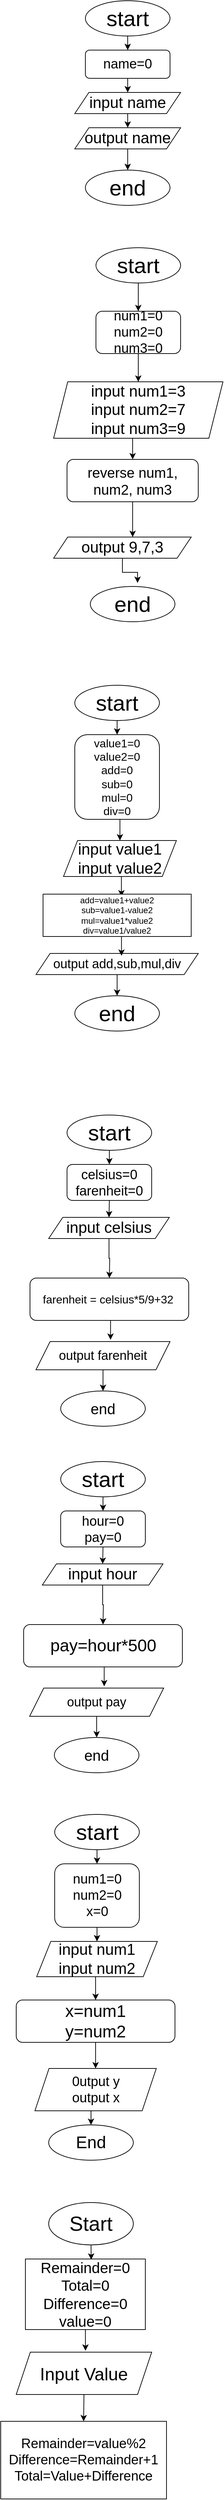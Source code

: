 <mxfile version="13.7.7" type="github">
  <diagram id="C5RBs43oDa-KdzZeNtuy" name="Page-1">
    <mxGraphModel dx="1021" dy="529" grid="1" gridSize="10" guides="1" tooltips="1" connect="1" arrows="1" fold="1" page="1" pageScale="1" pageWidth="827" pageHeight="1169" math="0" shadow="0">
      <root>
        <mxCell id="WIyWlLk6GJQsqaUBKTNV-0" />
        <mxCell id="WIyWlLk6GJQsqaUBKTNV-1" parent="WIyWlLk6GJQsqaUBKTNV-0" />
        <mxCell id="19zZXmLFdvQ2Qfa06ooZ-6" style="edgeStyle=orthogonalEdgeStyle;rounded=0;orthogonalLoop=1;jettySize=auto;html=1;exitX=0.5;exitY=1;exitDx=0;exitDy=0;entryX=0.5;entryY=0;entryDx=0;entryDy=0;" edge="1" parent="WIyWlLk6GJQsqaUBKTNV-1" source="WIyWlLk6GJQsqaUBKTNV-7" target="19zZXmLFdvQ2Qfa06ooZ-1">
          <mxGeometry relative="1" as="geometry" />
        </mxCell>
        <mxCell id="WIyWlLk6GJQsqaUBKTNV-7" value="&lt;font style=&quot;font-size: 19px&quot;&gt;name=0&lt;/font&gt;" style="rounded=1;whiteSpace=wrap;html=1;fontSize=12;glass=0;strokeWidth=1;shadow=0;" parent="WIyWlLk6GJQsqaUBKTNV-1" vertex="1">
          <mxGeometry x="380" y="100" width="120" height="40" as="geometry" />
        </mxCell>
        <mxCell id="19zZXmLFdvQ2Qfa06ooZ-0" value="&lt;font style=&quot;font-size: 31px&quot;&gt;start&lt;/font&gt;" style="ellipse;whiteSpace=wrap;html=1;" vertex="1" parent="WIyWlLk6GJQsqaUBKTNV-1">
          <mxGeometry x="380" y="30" width="120" height="50" as="geometry" />
        </mxCell>
        <mxCell id="19zZXmLFdvQ2Qfa06ooZ-8" style="edgeStyle=orthogonalEdgeStyle;rounded=0;orthogonalLoop=1;jettySize=auto;html=1;exitX=0.5;exitY=1;exitDx=0;exitDy=0;entryX=0.5;entryY=0;entryDx=0;entryDy=0;" edge="1" parent="WIyWlLk6GJQsqaUBKTNV-1" source="19zZXmLFdvQ2Qfa06ooZ-1" target="19zZXmLFdvQ2Qfa06ooZ-7">
          <mxGeometry relative="1" as="geometry" />
        </mxCell>
        <mxCell id="19zZXmLFdvQ2Qfa06ooZ-1" value="&lt;font style=&quot;font-size: 22px&quot;&gt;input name&lt;/font&gt;" style="shape=parallelogram;perimeter=parallelogramPerimeter;whiteSpace=wrap;html=1;fixedSize=1;" vertex="1" parent="WIyWlLk6GJQsqaUBKTNV-1">
          <mxGeometry x="365" y="160" width="150" height="30" as="geometry" />
        </mxCell>
        <mxCell id="19zZXmLFdvQ2Qfa06ooZ-3" value="" style="endArrow=classic;html=1;exitX=0.5;exitY=1;exitDx=0;exitDy=0;" edge="1" parent="WIyWlLk6GJQsqaUBKTNV-1" source="19zZXmLFdvQ2Qfa06ooZ-0">
          <mxGeometry width="50" height="50" relative="1" as="geometry">
            <mxPoint x="390" y="150" as="sourcePoint" />
            <mxPoint x="440" y="100" as="targetPoint" />
          </mxGeometry>
        </mxCell>
        <mxCell id="19zZXmLFdvQ2Qfa06ooZ-10" style="edgeStyle=orthogonalEdgeStyle;rounded=0;orthogonalLoop=1;jettySize=auto;html=1;exitX=0.5;exitY=1;exitDx=0;exitDy=0;entryX=0.5;entryY=0;entryDx=0;entryDy=0;" edge="1" parent="WIyWlLk6GJQsqaUBKTNV-1" source="19zZXmLFdvQ2Qfa06ooZ-7" target="19zZXmLFdvQ2Qfa06ooZ-9">
          <mxGeometry relative="1" as="geometry" />
        </mxCell>
        <mxCell id="19zZXmLFdvQ2Qfa06ooZ-7" value="&lt;font style=&quot;font-size: 22px&quot;&gt;output name&lt;/font&gt;" style="shape=parallelogram;perimeter=parallelogramPerimeter;whiteSpace=wrap;html=1;fixedSize=1;" vertex="1" parent="WIyWlLk6GJQsqaUBKTNV-1">
          <mxGeometry x="365" y="210" width="150" height="30" as="geometry" />
        </mxCell>
        <mxCell id="19zZXmLFdvQ2Qfa06ooZ-9" value="&lt;font style=&quot;font-size: 31px&quot;&gt;end&lt;/font&gt;" style="ellipse;whiteSpace=wrap;html=1;" vertex="1" parent="WIyWlLk6GJQsqaUBKTNV-1">
          <mxGeometry x="380" y="270" width="120" height="50" as="geometry" />
        </mxCell>
        <mxCell id="19zZXmLFdvQ2Qfa06ooZ-11" style="edgeStyle=orthogonalEdgeStyle;rounded=0;orthogonalLoop=1;jettySize=auto;html=1;exitX=0.5;exitY=1;exitDx=0;exitDy=0;entryX=0.5;entryY=0;entryDx=0;entryDy=0;" edge="1" parent="WIyWlLk6GJQsqaUBKTNV-1" source="19zZXmLFdvQ2Qfa06ooZ-12" target="19zZXmLFdvQ2Qfa06ooZ-15">
          <mxGeometry relative="1" as="geometry" />
        </mxCell>
        <mxCell id="19zZXmLFdvQ2Qfa06ooZ-12" value="&lt;font style=&quot;font-size: 19px&quot;&gt;num1=0&lt;br&gt;num2=0&lt;br&gt;num3=0&lt;br&gt;&lt;/font&gt;" style="rounded=1;whiteSpace=wrap;html=1;fontSize=12;glass=0;strokeWidth=1;shadow=0;" vertex="1" parent="WIyWlLk6GJQsqaUBKTNV-1">
          <mxGeometry x="395" y="470" width="120" height="60" as="geometry" />
        </mxCell>
        <mxCell id="19zZXmLFdvQ2Qfa06ooZ-13" value="&lt;font style=&quot;font-size: 31px&quot;&gt;start&lt;/font&gt;" style="ellipse;whiteSpace=wrap;html=1;" vertex="1" parent="WIyWlLk6GJQsqaUBKTNV-1">
          <mxGeometry x="395" y="380" width="120" height="50" as="geometry" />
        </mxCell>
        <mxCell id="19zZXmLFdvQ2Qfa06ooZ-22" style="edgeStyle=orthogonalEdgeStyle;rounded=0;orthogonalLoop=1;jettySize=auto;html=1;exitX=0.5;exitY=1;exitDx=0;exitDy=0;entryX=0.5;entryY=0;entryDx=0;entryDy=0;" edge="1" parent="WIyWlLk6GJQsqaUBKTNV-1" source="19zZXmLFdvQ2Qfa06ooZ-15" target="19zZXmLFdvQ2Qfa06ooZ-21">
          <mxGeometry relative="1" as="geometry" />
        </mxCell>
        <mxCell id="19zZXmLFdvQ2Qfa06ooZ-15" value="&lt;font style=&quot;font-size: 22px&quot;&gt;input num1=3&lt;br&gt;input num2=7&lt;br&gt;input num3=9&lt;br&gt;&lt;/font&gt;" style="shape=parallelogram;perimeter=parallelogramPerimeter;whiteSpace=wrap;html=1;fixedSize=1;" vertex="1" parent="WIyWlLk6GJQsqaUBKTNV-1">
          <mxGeometry x="335" y="570" width="240" height="80" as="geometry" />
        </mxCell>
        <mxCell id="19zZXmLFdvQ2Qfa06ooZ-16" value="" style="endArrow=classic;html=1;exitX=0.5;exitY=1;exitDx=0;exitDy=0;" edge="1" parent="WIyWlLk6GJQsqaUBKTNV-1" source="19zZXmLFdvQ2Qfa06ooZ-13">
          <mxGeometry width="50" height="50" relative="1" as="geometry">
            <mxPoint x="405" y="550" as="sourcePoint" />
            <mxPoint x="455" y="470" as="targetPoint" />
          </mxGeometry>
        </mxCell>
        <mxCell id="19zZXmLFdvQ2Qfa06ooZ-27" style="edgeStyle=orthogonalEdgeStyle;rounded=0;orthogonalLoop=1;jettySize=auto;html=1;exitX=0.5;exitY=1;exitDx=0;exitDy=0;entryX=0.558;entryY=-0.1;entryDx=0;entryDy=0;entryPerimeter=0;" edge="1" parent="WIyWlLk6GJQsqaUBKTNV-1" source="19zZXmLFdvQ2Qfa06ooZ-18" target="19zZXmLFdvQ2Qfa06ooZ-19">
          <mxGeometry relative="1" as="geometry" />
        </mxCell>
        <mxCell id="19zZXmLFdvQ2Qfa06ooZ-18" value="&lt;font style=&quot;font-size: 22px&quot;&gt;output 9,7,3&lt;/font&gt;" style="shape=parallelogram;perimeter=parallelogramPerimeter;whiteSpace=wrap;html=1;fixedSize=1;" vertex="1" parent="WIyWlLk6GJQsqaUBKTNV-1">
          <mxGeometry x="335" y="790" width="195" height="30" as="geometry" />
        </mxCell>
        <mxCell id="19zZXmLFdvQ2Qfa06ooZ-19" value="&lt;font style=&quot;font-size: 31px&quot;&gt;end&lt;/font&gt;" style="ellipse;whiteSpace=wrap;html=1;" vertex="1" parent="WIyWlLk6GJQsqaUBKTNV-1">
          <mxGeometry x="387" y="860" width="120" height="50" as="geometry" />
        </mxCell>
        <mxCell id="19zZXmLFdvQ2Qfa06ooZ-24" style="edgeStyle=orthogonalEdgeStyle;rounded=0;orthogonalLoop=1;jettySize=auto;html=1;exitX=0.5;exitY=1;exitDx=0;exitDy=0;" edge="1" parent="WIyWlLk6GJQsqaUBKTNV-1" source="19zZXmLFdvQ2Qfa06ooZ-21">
          <mxGeometry relative="1" as="geometry">
            <mxPoint x="447" y="790" as="targetPoint" />
          </mxGeometry>
        </mxCell>
        <mxCell id="19zZXmLFdvQ2Qfa06ooZ-21" value="&lt;font style=&quot;font-size: 20px&quot;&gt;reverse num1, num2, num3&lt;/font&gt;" style="rounded=1;whiteSpace=wrap;html=1;" vertex="1" parent="WIyWlLk6GJQsqaUBKTNV-1">
          <mxGeometry x="354" y="680" width="186" height="60" as="geometry" />
        </mxCell>
        <mxCell id="19zZXmLFdvQ2Qfa06ooZ-28" style="edgeStyle=orthogonalEdgeStyle;rounded=0;orthogonalLoop=1;jettySize=auto;html=1;exitX=0.5;exitY=1;exitDx=0;exitDy=0;entryX=0.5;entryY=0;entryDx=0;entryDy=0;" edge="1" parent="WIyWlLk6GJQsqaUBKTNV-1" source="19zZXmLFdvQ2Qfa06ooZ-29" target="19zZXmLFdvQ2Qfa06ooZ-32">
          <mxGeometry relative="1" as="geometry" />
        </mxCell>
        <mxCell id="19zZXmLFdvQ2Qfa06ooZ-29" value="&lt;font style=&quot;font-size: 16px&quot;&gt;value1=0&lt;br&gt;value2=0&lt;br&gt;add=0&lt;br&gt;sub=0&lt;br&gt;mul=0&lt;br&gt;div=0&lt;br&gt;&lt;/font&gt;" style="rounded=1;whiteSpace=wrap;html=1;fontSize=12;glass=0;strokeWidth=1;shadow=0;" vertex="1" parent="WIyWlLk6GJQsqaUBKTNV-1">
          <mxGeometry x="365" y="1070" width="120" height="120" as="geometry" />
        </mxCell>
        <mxCell id="19zZXmLFdvQ2Qfa06ooZ-30" value="&lt;font style=&quot;font-size: 31px&quot;&gt;start&lt;/font&gt;" style="ellipse;whiteSpace=wrap;html=1;" vertex="1" parent="WIyWlLk6GJQsqaUBKTNV-1">
          <mxGeometry x="365" y="1000" width="120" height="50" as="geometry" />
        </mxCell>
        <mxCell id="19zZXmLFdvQ2Qfa06ooZ-39" style="edgeStyle=orthogonalEdgeStyle;rounded=0;orthogonalLoop=1;jettySize=auto;html=1;exitX=0.5;exitY=1;exitDx=0;exitDy=0;entryX=0.529;entryY=0.056;entryDx=0;entryDy=0;entryPerimeter=0;" edge="1" parent="WIyWlLk6GJQsqaUBKTNV-1" source="19zZXmLFdvQ2Qfa06ooZ-32" target="19zZXmLFdvQ2Qfa06ooZ-37">
          <mxGeometry relative="1" as="geometry" />
        </mxCell>
        <mxCell id="19zZXmLFdvQ2Qfa06ooZ-32" value="&lt;font style=&quot;font-size: 22px&quot;&gt;input value1&lt;br&gt;input value2&lt;br&gt;&lt;/font&gt;" style="shape=parallelogram;perimeter=parallelogramPerimeter;whiteSpace=wrap;html=1;fixedSize=1;" vertex="1" parent="WIyWlLk6GJQsqaUBKTNV-1">
          <mxGeometry x="349" y="1220" width="160" height="51" as="geometry" />
        </mxCell>
        <mxCell id="19zZXmLFdvQ2Qfa06ooZ-33" value="" style="endArrow=classic;html=1;exitX=0.5;exitY=1;exitDx=0;exitDy=0;" edge="1" parent="WIyWlLk6GJQsqaUBKTNV-1" source="19zZXmLFdvQ2Qfa06ooZ-30">
          <mxGeometry width="50" height="50" relative="1" as="geometry">
            <mxPoint x="375" y="1120" as="sourcePoint" />
            <mxPoint x="425" y="1070" as="targetPoint" />
          </mxGeometry>
        </mxCell>
        <mxCell id="19zZXmLFdvQ2Qfa06ooZ-41" style="edgeStyle=orthogonalEdgeStyle;rounded=0;orthogonalLoop=1;jettySize=auto;html=1;exitX=0.5;exitY=1;exitDx=0;exitDy=0;entryX=0.5;entryY=0;entryDx=0;entryDy=0;" edge="1" parent="WIyWlLk6GJQsqaUBKTNV-1" source="19zZXmLFdvQ2Qfa06ooZ-35" target="19zZXmLFdvQ2Qfa06ooZ-36">
          <mxGeometry relative="1" as="geometry" />
        </mxCell>
        <mxCell id="19zZXmLFdvQ2Qfa06ooZ-35" value="&lt;font style=&quot;font-size: 18px&quot;&gt;output add,sub,mul,div&lt;/font&gt;" style="shape=parallelogram;perimeter=parallelogramPerimeter;whiteSpace=wrap;html=1;fixedSize=1;" vertex="1" parent="WIyWlLk6GJQsqaUBKTNV-1">
          <mxGeometry x="310" y="1380" width="230" height="30" as="geometry" />
        </mxCell>
        <mxCell id="19zZXmLFdvQ2Qfa06ooZ-36" value="&lt;font style=&quot;font-size: 31px&quot;&gt;end&lt;/font&gt;" style="ellipse;whiteSpace=wrap;html=1;" vertex="1" parent="WIyWlLk6GJQsqaUBKTNV-1">
          <mxGeometry x="365" y="1440" width="120" height="50" as="geometry" />
        </mxCell>
        <mxCell id="19zZXmLFdvQ2Qfa06ooZ-40" style="edgeStyle=orthogonalEdgeStyle;rounded=0;orthogonalLoop=1;jettySize=auto;html=1;exitX=0.5;exitY=1;exitDx=0;exitDy=0;entryX=0.527;entryY=0.111;entryDx=0;entryDy=0;entryPerimeter=0;" edge="1" parent="WIyWlLk6GJQsqaUBKTNV-1" source="19zZXmLFdvQ2Qfa06ooZ-37" target="19zZXmLFdvQ2Qfa06ooZ-35">
          <mxGeometry relative="1" as="geometry" />
        </mxCell>
        <mxCell id="19zZXmLFdvQ2Qfa06ooZ-37" value="add=value1+value2&lt;br&gt;sub=value1-value2&lt;br&gt;mul=value1*value2&lt;br&gt;div=value1/value2" style="rounded=0;whiteSpace=wrap;html=1;" vertex="1" parent="WIyWlLk6GJQsqaUBKTNV-1">
          <mxGeometry x="320" y="1296" width="210" height="60" as="geometry" />
        </mxCell>
        <mxCell id="19zZXmLFdvQ2Qfa06ooZ-42" style="edgeStyle=orthogonalEdgeStyle;rounded=0;orthogonalLoop=1;jettySize=auto;html=1;exitX=0.5;exitY=1;exitDx=0;exitDy=0;entryX=0.5;entryY=0;entryDx=0;entryDy=0;" edge="1" parent="WIyWlLk6GJQsqaUBKTNV-1" source="19zZXmLFdvQ2Qfa06ooZ-43" target="19zZXmLFdvQ2Qfa06ooZ-46">
          <mxGeometry relative="1" as="geometry" />
        </mxCell>
        <mxCell id="19zZXmLFdvQ2Qfa06ooZ-43" value="&lt;font style=&quot;font-size: 19px&quot;&gt;celsius=0&lt;br&gt;farenheit=0&lt;br&gt;&lt;/font&gt;" style="rounded=1;whiteSpace=wrap;html=1;fontSize=12;glass=0;strokeWidth=1;shadow=0;" vertex="1" parent="WIyWlLk6GJQsqaUBKTNV-1">
          <mxGeometry x="354" y="1679" width="120" height="51" as="geometry" />
        </mxCell>
        <mxCell id="19zZXmLFdvQ2Qfa06ooZ-44" value="&lt;font style=&quot;font-size: 31px&quot;&gt;start&lt;/font&gt;" style="ellipse;whiteSpace=wrap;html=1;" vertex="1" parent="WIyWlLk6GJQsqaUBKTNV-1">
          <mxGeometry x="354" y="1609" width="120" height="50" as="geometry" />
        </mxCell>
        <mxCell id="19zZXmLFdvQ2Qfa06ooZ-45" style="edgeStyle=orthogonalEdgeStyle;rounded=0;orthogonalLoop=1;jettySize=auto;html=1;exitX=0.5;exitY=1;exitDx=0;exitDy=0;entryX=0.5;entryY=0;entryDx=0;entryDy=0;" edge="1" parent="WIyWlLk6GJQsqaUBKTNV-1" source="19zZXmLFdvQ2Qfa06ooZ-46">
          <mxGeometry relative="1" as="geometry">
            <mxPoint x="414" y="1840" as="targetPoint" />
          </mxGeometry>
        </mxCell>
        <mxCell id="19zZXmLFdvQ2Qfa06ooZ-46" value="&lt;font style=&quot;font-size: 22px&quot;&gt;input celsius&lt;/font&gt;" style="shape=parallelogram;perimeter=parallelogramPerimeter;whiteSpace=wrap;html=1;fixedSize=1;" vertex="1" parent="WIyWlLk6GJQsqaUBKTNV-1">
          <mxGeometry x="328" y="1754" width="171" height="30" as="geometry" />
        </mxCell>
        <mxCell id="19zZXmLFdvQ2Qfa06ooZ-47" value="" style="endArrow=classic;html=1;exitX=0.5;exitY=1;exitDx=0;exitDy=0;" edge="1" parent="WIyWlLk6GJQsqaUBKTNV-1" source="19zZXmLFdvQ2Qfa06ooZ-44">
          <mxGeometry width="50" height="50" relative="1" as="geometry">
            <mxPoint x="364" y="1729" as="sourcePoint" />
            <mxPoint x="414" y="1679" as="targetPoint" />
          </mxGeometry>
        </mxCell>
        <mxCell id="19zZXmLFdvQ2Qfa06ooZ-54" value="" style="edgeStyle=orthogonalEdgeStyle;rounded=0;orthogonalLoop=1;jettySize=auto;html=1;entryX=0.572;entryY=-0.062;entryDx=0;entryDy=0;entryPerimeter=0;" edge="1" parent="WIyWlLk6GJQsqaUBKTNV-1">
          <mxGeometry relative="1" as="geometry">
            <mxPoint x="411.0" y="1900" as="sourcePoint" />
            <mxPoint x="415.68" y="1927.52" as="targetPoint" />
          </mxGeometry>
        </mxCell>
        <mxCell id="19zZXmLFdvQ2Qfa06ooZ-52" value="&lt;font style=&quot;font-size: 16px&quot;&gt;farenheit = celsius*5/9+32&amp;nbsp;&lt;/font&gt;" style="rounded=1;whiteSpace=wrap;html=1;" vertex="1" parent="WIyWlLk6GJQsqaUBKTNV-1">
          <mxGeometry x="301.5" y="1840" width="225" height="60" as="geometry" />
        </mxCell>
        <mxCell id="19zZXmLFdvQ2Qfa06ooZ-56" style="edgeStyle=orthogonalEdgeStyle;rounded=0;orthogonalLoop=1;jettySize=auto;html=1;exitX=0.5;exitY=1;exitDx=0;exitDy=0;entryX=0.5;entryY=0;entryDx=0;entryDy=0;" edge="1" parent="WIyWlLk6GJQsqaUBKTNV-1" source="19zZXmLFdvQ2Qfa06ooZ-53" target="19zZXmLFdvQ2Qfa06ooZ-55">
          <mxGeometry relative="1" as="geometry" />
        </mxCell>
        <mxCell id="19zZXmLFdvQ2Qfa06ooZ-53" value="&lt;font style=&quot;font-size: 18px&quot;&gt;output farenheit&lt;/font&gt;" style="shape=parallelogram;perimeter=parallelogramPerimeter;whiteSpace=wrap;html=1;fixedSize=1;" vertex="1" parent="WIyWlLk6GJQsqaUBKTNV-1">
          <mxGeometry x="310" y="1930" width="190" height="40" as="geometry" />
        </mxCell>
        <mxCell id="19zZXmLFdvQ2Qfa06ooZ-55" value="&lt;font style=&quot;font-size: 21px&quot;&gt;end&lt;/font&gt;" style="ellipse;whiteSpace=wrap;html=1;" vertex="1" parent="WIyWlLk6GJQsqaUBKTNV-1">
          <mxGeometry x="345" y="2000" width="120" height="50" as="geometry" />
        </mxCell>
        <mxCell id="19zZXmLFdvQ2Qfa06ooZ-57" style="edgeStyle=orthogonalEdgeStyle;rounded=0;orthogonalLoop=1;jettySize=auto;html=1;exitX=0.5;exitY=1;exitDx=0;exitDy=0;entryX=0.5;entryY=0;entryDx=0;entryDy=0;" edge="1" parent="WIyWlLk6GJQsqaUBKTNV-1" source="19zZXmLFdvQ2Qfa06ooZ-58" target="19zZXmLFdvQ2Qfa06ooZ-61">
          <mxGeometry relative="1" as="geometry" />
        </mxCell>
        <mxCell id="19zZXmLFdvQ2Qfa06ooZ-58" value="&lt;font style=&quot;font-size: 19px&quot;&gt;hour=0&lt;br&gt;pay=0&lt;br&gt;&lt;/font&gt;" style="rounded=1;whiteSpace=wrap;html=1;fontSize=12;glass=0;strokeWidth=1;shadow=0;" vertex="1" parent="WIyWlLk6GJQsqaUBKTNV-1">
          <mxGeometry x="345" y="2170" width="120" height="51" as="geometry" />
        </mxCell>
        <mxCell id="19zZXmLFdvQ2Qfa06ooZ-59" value="&lt;font style=&quot;font-size: 31px&quot;&gt;start&lt;/font&gt;" style="ellipse;whiteSpace=wrap;html=1;" vertex="1" parent="WIyWlLk6GJQsqaUBKTNV-1">
          <mxGeometry x="345" y="2100" width="120" height="50" as="geometry" />
        </mxCell>
        <mxCell id="19zZXmLFdvQ2Qfa06ooZ-60" style="edgeStyle=orthogonalEdgeStyle;rounded=0;orthogonalLoop=1;jettySize=auto;html=1;exitX=0.5;exitY=1;exitDx=0;exitDy=0;entryX=0.5;entryY=0;entryDx=0;entryDy=0;" edge="1" parent="WIyWlLk6GJQsqaUBKTNV-1" source="19zZXmLFdvQ2Qfa06ooZ-61">
          <mxGeometry relative="1" as="geometry">
            <mxPoint x="405" y="2331" as="targetPoint" />
          </mxGeometry>
        </mxCell>
        <mxCell id="19zZXmLFdvQ2Qfa06ooZ-61" value="&lt;font style=&quot;font-size: 22px&quot;&gt;input hour&lt;/font&gt;" style="shape=parallelogram;perimeter=parallelogramPerimeter;whiteSpace=wrap;html=1;fixedSize=1;" vertex="1" parent="WIyWlLk6GJQsqaUBKTNV-1">
          <mxGeometry x="319" y="2245" width="171" height="30" as="geometry" />
        </mxCell>
        <mxCell id="19zZXmLFdvQ2Qfa06ooZ-62" value="" style="endArrow=classic;html=1;exitX=0.5;exitY=1;exitDx=0;exitDy=0;" edge="1" parent="WIyWlLk6GJQsqaUBKTNV-1" source="19zZXmLFdvQ2Qfa06ooZ-59">
          <mxGeometry width="50" height="50" relative="1" as="geometry">
            <mxPoint x="355" y="2220" as="sourcePoint" />
            <mxPoint x="405" y="2170" as="targetPoint" />
          </mxGeometry>
        </mxCell>
        <mxCell id="19zZXmLFdvQ2Qfa06ooZ-63" value="" style="edgeStyle=orthogonalEdgeStyle;rounded=0;orthogonalLoop=1;jettySize=auto;html=1;entryX=0.572;entryY=-0.062;entryDx=0;entryDy=0;entryPerimeter=0;" edge="1" parent="WIyWlLk6GJQsqaUBKTNV-1">
          <mxGeometry relative="1" as="geometry">
            <mxPoint x="402.0" y="2391" as="sourcePoint" />
            <mxPoint x="406.68" y="2418.52" as="targetPoint" />
          </mxGeometry>
        </mxCell>
        <mxCell id="19zZXmLFdvQ2Qfa06ooZ-64" value="&lt;font style=&quot;font-size: 24px&quot;&gt;pay=hour*500&lt;/font&gt;" style="rounded=1;whiteSpace=wrap;html=1;" vertex="1" parent="WIyWlLk6GJQsqaUBKTNV-1">
          <mxGeometry x="292.5" y="2331" width="225" height="60" as="geometry" />
        </mxCell>
        <mxCell id="19zZXmLFdvQ2Qfa06ooZ-65" style="edgeStyle=orthogonalEdgeStyle;rounded=0;orthogonalLoop=1;jettySize=auto;html=1;exitX=0.5;exitY=1;exitDx=0;exitDy=0;entryX=0.5;entryY=0;entryDx=0;entryDy=0;" edge="1" parent="WIyWlLk6GJQsqaUBKTNV-1" source="19zZXmLFdvQ2Qfa06ooZ-66" target="19zZXmLFdvQ2Qfa06ooZ-67">
          <mxGeometry relative="1" as="geometry" />
        </mxCell>
        <mxCell id="19zZXmLFdvQ2Qfa06ooZ-66" value="&lt;font style=&quot;font-size: 18px&quot;&gt;output pay&lt;/font&gt;" style="shape=parallelogram;perimeter=parallelogramPerimeter;whiteSpace=wrap;html=1;fixedSize=1;" vertex="1" parent="WIyWlLk6GJQsqaUBKTNV-1">
          <mxGeometry x="301" y="2421" width="190" height="40" as="geometry" />
        </mxCell>
        <mxCell id="19zZXmLFdvQ2Qfa06ooZ-67" value="&lt;font style=&quot;font-size: 21px&quot;&gt;end&lt;/font&gt;" style="ellipse;whiteSpace=wrap;html=1;" vertex="1" parent="WIyWlLk6GJQsqaUBKTNV-1">
          <mxGeometry x="336" y="2491" width="120" height="50" as="geometry" />
        </mxCell>
        <mxCell id="19zZXmLFdvQ2Qfa06ooZ-68" style="edgeStyle=orthogonalEdgeStyle;rounded=0;orthogonalLoop=1;jettySize=auto;html=1;exitX=0.5;exitY=1;exitDx=0;exitDy=0;entryX=0.5;entryY=0;entryDx=0;entryDy=0;" edge="1" parent="WIyWlLk6GJQsqaUBKTNV-1" source="19zZXmLFdvQ2Qfa06ooZ-69" target="19zZXmLFdvQ2Qfa06ooZ-72">
          <mxGeometry relative="1" as="geometry" />
        </mxCell>
        <mxCell id="19zZXmLFdvQ2Qfa06ooZ-69" value="&lt;font style=&quot;font-size: 19px&quot;&gt;num1=0&lt;br&gt;num2=0&lt;br&gt;x=0&lt;br&gt;&lt;/font&gt;" style="rounded=1;whiteSpace=wrap;html=1;fontSize=12;glass=0;strokeWidth=1;shadow=0;" vertex="1" parent="WIyWlLk6GJQsqaUBKTNV-1">
          <mxGeometry x="336.5" y="2670" width="120" height="90" as="geometry" />
        </mxCell>
        <mxCell id="19zZXmLFdvQ2Qfa06ooZ-70" value="&lt;font style=&quot;font-size: 31px&quot;&gt;start&lt;/font&gt;" style="ellipse;whiteSpace=wrap;html=1;" vertex="1" parent="WIyWlLk6GJQsqaUBKTNV-1">
          <mxGeometry x="336.5" y="2600" width="120" height="50" as="geometry" />
        </mxCell>
        <mxCell id="19zZXmLFdvQ2Qfa06ooZ-82" style="edgeStyle=orthogonalEdgeStyle;rounded=0;orthogonalLoop=1;jettySize=auto;html=1;exitX=0.5;exitY=1;exitDx=0;exitDy=0;entryX=0.5;entryY=0;entryDx=0;entryDy=0;" edge="1" parent="WIyWlLk6GJQsqaUBKTNV-1" source="19zZXmLFdvQ2Qfa06ooZ-72" target="19zZXmLFdvQ2Qfa06ooZ-75">
          <mxGeometry relative="1" as="geometry" />
        </mxCell>
        <mxCell id="19zZXmLFdvQ2Qfa06ooZ-72" value="&lt;font style=&quot;font-size: 22px&quot;&gt;input num1&lt;br&gt;input num2&lt;br&gt;&lt;/font&gt;" style="shape=parallelogram;perimeter=parallelogramPerimeter;whiteSpace=wrap;html=1;fixedSize=1;" vertex="1" parent="WIyWlLk6GJQsqaUBKTNV-1">
          <mxGeometry x="311" y="2780" width="171" height="50" as="geometry" />
        </mxCell>
        <mxCell id="19zZXmLFdvQ2Qfa06ooZ-73" value="" style="endArrow=classic;html=1;exitX=0.5;exitY=1;exitDx=0;exitDy=0;" edge="1" parent="WIyWlLk6GJQsqaUBKTNV-1" source="19zZXmLFdvQ2Qfa06ooZ-70">
          <mxGeometry width="50" height="50" relative="1" as="geometry">
            <mxPoint x="346.5" y="2720" as="sourcePoint" />
            <mxPoint x="396.5" y="2670" as="targetPoint" />
          </mxGeometry>
        </mxCell>
        <mxCell id="19zZXmLFdvQ2Qfa06ooZ-84" value="" style="edgeStyle=orthogonalEdgeStyle;rounded=0;orthogonalLoop=1;jettySize=auto;html=1;" edge="1" parent="WIyWlLk6GJQsqaUBKTNV-1" source="19zZXmLFdvQ2Qfa06ooZ-75" target="19zZXmLFdvQ2Qfa06ooZ-83">
          <mxGeometry relative="1" as="geometry" />
        </mxCell>
        <mxCell id="19zZXmLFdvQ2Qfa06ooZ-75" value="&lt;font style=&quot;font-size: 24px&quot;&gt;x=num1&lt;br&gt;y=num2&lt;br&gt;&lt;/font&gt;" style="rounded=1;whiteSpace=wrap;html=1;" vertex="1" parent="WIyWlLk6GJQsqaUBKTNV-1">
          <mxGeometry x="282" y="2863" width="225" height="60" as="geometry" />
        </mxCell>
        <mxCell id="19zZXmLFdvQ2Qfa06ooZ-86" style="edgeStyle=orthogonalEdgeStyle;rounded=0;orthogonalLoop=1;jettySize=auto;html=1;exitX=0.5;exitY=1;exitDx=0;exitDy=0;entryX=0.5;entryY=0;entryDx=0;entryDy=0;" edge="1" parent="WIyWlLk6GJQsqaUBKTNV-1" source="19zZXmLFdvQ2Qfa06ooZ-83" target="19zZXmLFdvQ2Qfa06ooZ-85">
          <mxGeometry relative="1" as="geometry" />
        </mxCell>
        <mxCell id="19zZXmLFdvQ2Qfa06ooZ-83" value="&lt;font style=&quot;font-size: 19px&quot;&gt;0utput y&lt;br&gt;output x&lt;/font&gt;" style="shape=parallelogram;perimeter=parallelogramPerimeter;whiteSpace=wrap;html=1;fixedSize=1;" vertex="1" parent="WIyWlLk6GJQsqaUBKTNV-1">
          <mxGeometry x="308.5" y="2960" width="172" height="60" as="geometry" />
        </mxCell>
        <mxCell id="19zZXmLFdvQ2Qfa06ooZ-85" value="&lt;font style=&quot;font-size: 24px&quot;&gt;End&lt;/font&gt;" style="ellipse;whiteSpace=wrap;html=1;" vertex="1" parent="WIyWlLk6GJQsqaUBKTNV-1">
          <mxGeometry x="328" y="3040" width="120" height="50" as="geometry" />
        </mxCell>
        <mxCell id="19zZXmLFdvQ2Qfa06ooZ-92" style="edgeStyle=orthogonalEdgeStyle;rounded=0;orthogonalLoop=1;jettySize=auto;html=1;exitX=0.5;exitY=1;exitDx=0;exitDy=0;entryX=0.549;entryY=0.01;entryDx=0;entryDy=0;entryPerimeter=0;" edge="1" parent="WIyWlLk6GJQsqaUBKTNV-1" source="19zZXmLFdvQ2Qfa06ooZ-87" target="19zZXmLFdvQ2Qfa06ooZ-88">
          <mxGeometry relative="1" as="geometry" />
        </mxCell>
        <mxCell id="19zZXmLFdvQ2Qfa06ooZ-87" value="&lt;font style=&quot;font-size: 29px&quot;&gt;Start&lt;/font&gt;" style="ellipse;whiteSpace=wrap;html=1;" vertex="1" parent="WIyWlLk6GJQsqaUBKTNV-1">
          <mxGeometry x="328" y="3150" width="120" height="60" as="geometry" />
        </mxCell>
        <mxCell id="19zZXmLFdvQ2Qfa06ooZ-93" style="edgeStyle=orthogonalEdgeStyle;rounded=0;orthogonalLoop=1;jettySize=auto;html=1;exitX=0.5;exitY=1;exitDx=0;exitDy=0;" edge="1" parent="WIyWlLk6GJQsqaUBKTNV-1" source="19zZXmLFdvQ2Qfa06ooZ-88">
          <mxGeometry relative="1" as="geometry">
            <mxPoint x="380.176" y="3360" as="targetPoint" />
          </mxGeometry>
        </mxCell>
        <mxCell id="19zZXmLFdvQ2Qfa06ooZ-88" value="&lt;font style=&quot;font-size: 21px&quot;&gt;Remainder=0&lt;br&gt;Total=0&lt;br&gt;Difference=0&lt;br&gt;value=0&lt;br&gt;&lt;/font&gt;" style="rounded=0;whiteSpace=wrap;html=1;" vertex="1" parent="WIyWlLk6GJQsqaUBKTNV-1">
          <mxGeometry x="295" y="3230" width="170" height="100" as="geometry" />
        </mxCell>
        <mxCell id="19zZXmLFdvQ2Qfa06ooZ-95" style="edgeStyle=orthogonalEdgeStyle;rounded=0;orthogonalLoop=1;jettySize=auto;html=1;exitX=0.5;exitY=1;exitDx=0;exitDy=0;entryX=0.5;entryY=0;entryDx=0;entryDy=0;" edge="1" parent="WIyWlLk6GJQsqaUBKTNV-1" source="19zZXmLFdvQ2Qfa06ooZ-91" target="19zZXmLFdvQ2Qfa06ooZ-94">
          <mxGeometry relative="1" as="geometry" />
        </mxCell>
        <mxCell id="19zZXmLFdvQ2Qfa06ooZ-91" value="&lt;font style=&quot;font-size: 25px&quot;&gt;Input Value&lt;/font&gt;" style="shape=parallelogram;perimeter=parallelogramPerimeter;whiteSpace=wrap;html=1;fixedSize=1;" vertex="1" parent="WIyWlLk6GJQsqaUBKTNV-1">
          <mxGeometry x="282" y="3362" width="192" height="60" as="geometry" />
        </mxCell>
        <mxCell id="19zZXmLFdvQ2Qfa06ooZ-94" value="&lt;font style=&quot;font-size: 19px&quot;&gt;Remainder=value%2&lt;br&gt;Difference=Remainder+1&lt;br&gt;Total=Value+Difference&lt;/font&gt;" style="rounded=0;whiteSpace=wrap;html=1;" vertex="1" parent="WIyWlLk6GJQsqaUBKTNV-1">
          <mxGeometry x="260" y="3460" width="235" height="110" as="geometry" />
        </mxCell>
      </root>
    </mxGraphModel>
  </diagram>
</mxfile>
